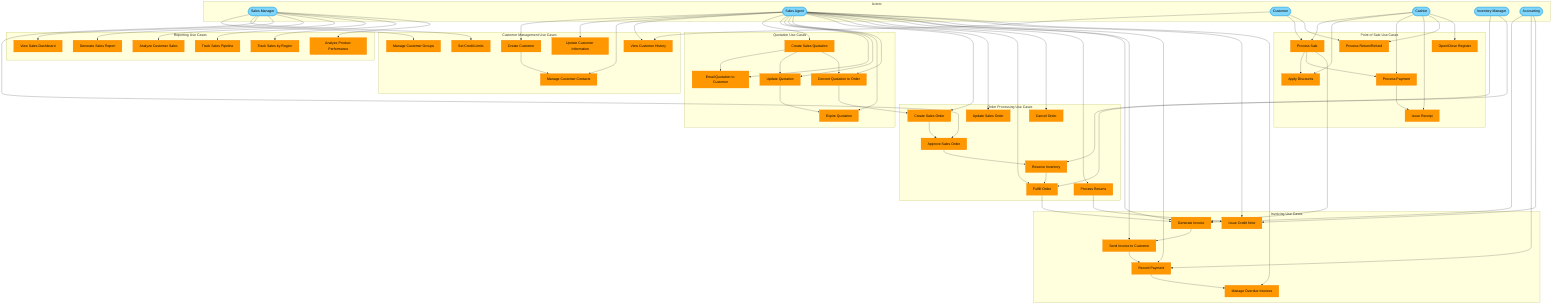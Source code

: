 graph TB
    %% Actor definitions
    subgraph Actors
        SM([Sales Manager])
        SA([Sales Agent])
        CA([Customer])
        CS([Cashier])
        IM([Inventory Manager])
        AC([Accounting])
    end
    
    %% Use cases
    subgraph CustomerManagementUseCases["Customer Management Use Cases"]
        UC1[Create Customer]:::sales
        UC2[Update Customer Information]:::sales
        UC3[Manage Customer Groups]:::sales
        UC4[Manage Customer Contacts]:::sales
        UC5[Set Credit Limits]:::sales
        UC6[View Customer History]:::sales
    end
    
    subgraph QuotationUseCases["Quotation Use Cases"]
        UC7[Create Sales Quotation]:::sales
        UC8[Email Quotation to Customer]:::sales
        UC9[Update Quotation]:::sales
        UC10[Expire Quotation]:::sales
        UC11[Convert Quotation to Order]:::sales
    end
    
    subgraph OrderProcessingUseCases["Order Processing Use Cases"]
        UC12[Create Sales Order]:::sales
        UC13[Update Sales Order]:::sales
        UC14[Approve Sales Order]:::sales
        UC15[Reserve Inventory]:::sales
        UC16[Fulfill Order]:::sales
        UC17[Cancel Order]:::sales
        UC18[Process Returns]:::sales
    end
    
    subgraph InvoicingUseCases["Invoicing Use Cases"]
        UC19[Generate Invoice]:::sales
        UC20[Send Invoice to Customer]:::sales
        UC21[Record Payment]:::sales
        UC22[Issue Credit Note]:::sales
        UC23[Manage Overdue Invoices]:::sales
    end
    
    subgraph PointOfSaleUseCases["Point of Sale Use Cases"]
        UC24[Process Sale]:::sales
        UC25[Apply Discounts]:::sales
        UC26[Process Payment]:::sales
        UC27[Issue Receipt]:::sales
        UC28[Process Return/Refund]:::sales
        UC29[Open/Close Register]:::sales
    end
    
    subgraph ReportingUseCases["Reporting Use Cases"]
        UC30[View Sales Dashboard]:::sales
        UC31[Generate Sales Report]:::sales
        UC32[Analyze Customer Sales]:::sales
        UC33[Track Sales Pipeline]:::sales
        UC34[Track Sales by Region]:::sales
        UC35[Analyze Product Performance]:::sales
    end
    
    %% Actor to Use Case connections
    SM --> UC3
    SM --> UC5
    SM --> UC14
    SM --> UC30
    SM --> UC31
    SM --> UC32
    SM --> UC33
    SM --> UC34
    SM --> UC35
    
    SA --> UC1
    SA --> UC2
    SA --> UC4
    SA --> UC6
    SA --> UC7
    SA --> UC8
    SA --> UC9
    SA --> UC10
    SA --> UC11
    SA --> UC12
    SA --> UC13
    SA --> UC16
    SA --> UC17
    SA --> UC18
    SA --> UC19
    SA --> UC20
    SA --> UC21
    SA --> UC22
    SA --> UC23
    
    CA --> UC6
    CA --> UC24
    CA --> UC28
    
    CS --> UC24
    CS --> UC25
    CS --> UC26
    CS --> UC27
    CS --> UC28
    CS --> UC29
    
    IM --> UC15
    IM --> UC16
    
    AC --> UC19
    AC --> UC21
    AC --> UC22
    
    %% Use Case relationships
    UC1 --> UC4
    UC7 --> UC8
    UC7 --> UC9
    UC9 --> UC10
    UC7 --> UC11
    UC11 --> UC12
    UC12 --> UC14
    UC14 --> UC15
    UC15 --> UC16
    UC16 --> UC19
    UC19 --> UC20
    UC20 --> UC21
    UC18 --> UC22
    UC21 --> UC23
    UC24 --> UC25
    UC24 --> UC26
    UC26 --> UC27
    UC24 --> UC19
    
    %% Styling
    classDef sales fill:#FF9800,stroke:#F57C00,color:black
    classDef actor fill:#81D4FA,stroke:#039BE5,color:black
    
    class SM,SA,CA,CS,IM,AC actor